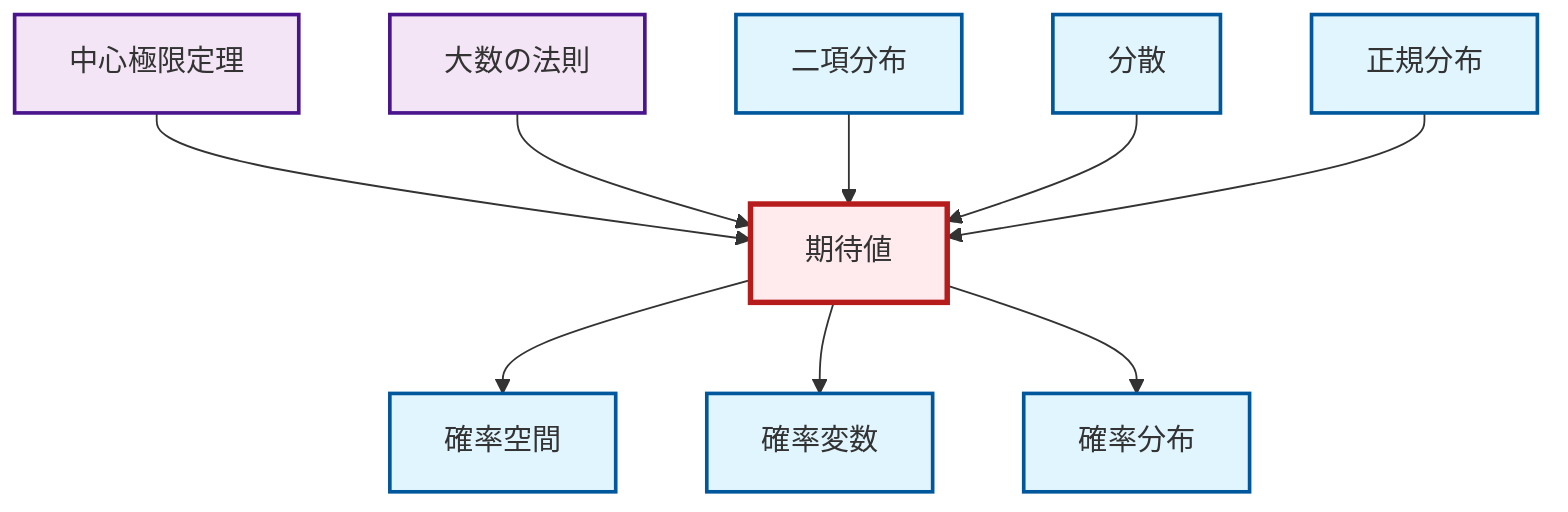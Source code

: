 graph TD
    classDef definition fill:#e1f5fe,stroke:#01579b,stroke-width:2px
    classDef theorem fill:#f3e5f5,stroke:#4a148c,stroke-width:2px
    classDef axiom fill:#fff3e0,stroke:#e65100,stroke-width:2px
    classDef example fill:#e8f5e9,stroke:#1b5e20,stroke-width:2px
    classDef current fill:#ffebee,stroke:#b71c1c,stroke-width:3px
    def-variance["分散"]:::definition
    thm-central-limit["中心極限定理"]:::theorem
    thm-law-of-large-numbers["大数の法則"]:::theorem
    def-binomial-distribution["二項分布"]:::definition
    def-expectation["期待値"]:::definition
    def-normal-distribution["正規分布"]:::definition
    def-probability-distribution["確率分布"]:::definition
    def-probability-space["確率空間"]:::definition
    def-random-variable["確率変数"]:::definition
    thm-central-limit --> def-expectation
    def-expectation --> def-probability-space
    thm-law-of-large-numbers --> def-expectation
    def-binomial-distribution --> def-expectation
    def-expectation --> def-random-variable
    def-expectation --> def-probability-distribution
    def-variance --> def-expectation
    def-normal-distribution --> def-expectation
    class def-expectation current